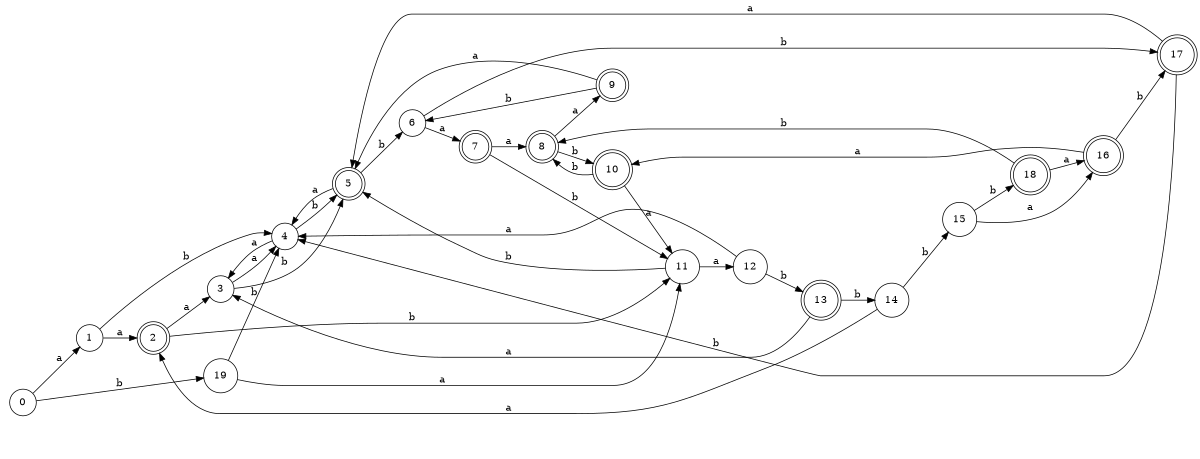 digraph n16_2 {
__start0 [label="" shape="none"];

rankdir=LR;
size="8,5";

s0 [style="filled", color="black", fillcolor="white" shape="circle", label="0"];
s1 [style="filled", color="black", fillcolor="white" shape="circle", label="1"];
s2 [style="rounded,filled", color="black", fillcolor="white" shape="doublecircle", label="2"];
s3 [style="filled", color="black", fillcolor="white" shape="circle", label="3"];
s4 [style="filled", color="black", fillcolor="white" shape="circle", label="4"];
s5 [style="rounded,filled", color="black", fillcolor="white" shape="doublecircle", label="5"];
s6 [style="filled", color="black", fillcolor="white" shape="circle", label="6"];
s7 [style="rounded,filled", color="black", fillcolor="white" shape="doublecircle", label="7"];
s8 [style="rounded,filled", color="black", fillcolor="white" shape="doublecircle", label="8"];
s9 [style="rounded,filled", color="black", fillcolor="white" shape="doublecircle", label="9"];
s10 [style="rounded,filled", color="black", fillcolor="white" shape="doublecircle", label="10"];
s11 [style="filled", color="black", fillcolor="white" shape="circle", label="11"];
s12 [style="filled", color="black", fillcolor="white" shape="circle", label="12"];
s13 [style="rounded,filled", color="black", fillcolor="white" shape="doublecircle", label="13"];
s14 [style="filled", color="black", fillcolor="white" shape="circle", label="14"];
s15 [style="filled", color="black", fillcolor="white" shape="circle", label="15"];
s16 [style="rounded,filled", color="black", fillcolor="white" shape="doublecircle", label="16"];
s17 [style="rounded,filled", color="black", fillcolor="white" shape="doublecircle", label="17"];
s18 [style="rounded,filled", color="black", fillcolor="white" shape="doublecircle", label="18"];
s19 [style="filled", color="black", fillcolor="white" shape="circle", label="19"];
s0 -> s1 [label="a"];
s0 -> s19 [label="b"];
s1 -> s2 [label="a"];
s1 -> s4 [label="b"];
s2 -> s3 [label="a"];
s2 -> s11 [label="b"];
s3 -> s4 [label="a"];
s3 -> s5 [label="b"];
s4 -> s3 [label="a"];
s4 -> s5 [label="b"];
s5 -> s4 [label="a"];
s5 -> s6 [label="b"];
s6 -> s7 [label="a"];
s6 -> s17 [label="b"];
s7 -> s8 [label="a"];
s7 -> s11 [label="b"];
s8 -> s9 [label="a"];
s8 -> s10 [label="b"];
s9 -> s5 [label="a"];
s9 -> s6 [label="b"];
s10 -> s11 [label="a"];
s10 -> s8 [label="b"];
s11 -> s12 [label="a"];
s11 -> s5 [label="b"];
s12 -> s4 [label="a"];
s12 -> s13 [label="b"];
s13 -> s3 [label="a"];
s13 -> s14 [label="b"];
s14 -> s2 [label="a"];
s14 -> s15 [label="b"];
s15 -> s16 [label="a"];
s15 -> s18 [label="b"];
s16 -> s10 [label="a"];
s16 -> s17 [label="b"];
s17 -> s5 [label="a"];
s17 -> s4 [label="b"];
s18 -> s16 [label="a"];
s18 -> s8 [label="b"];
s19 -> s11 [label="a"];
s19 -> s4 [label="b"];

}